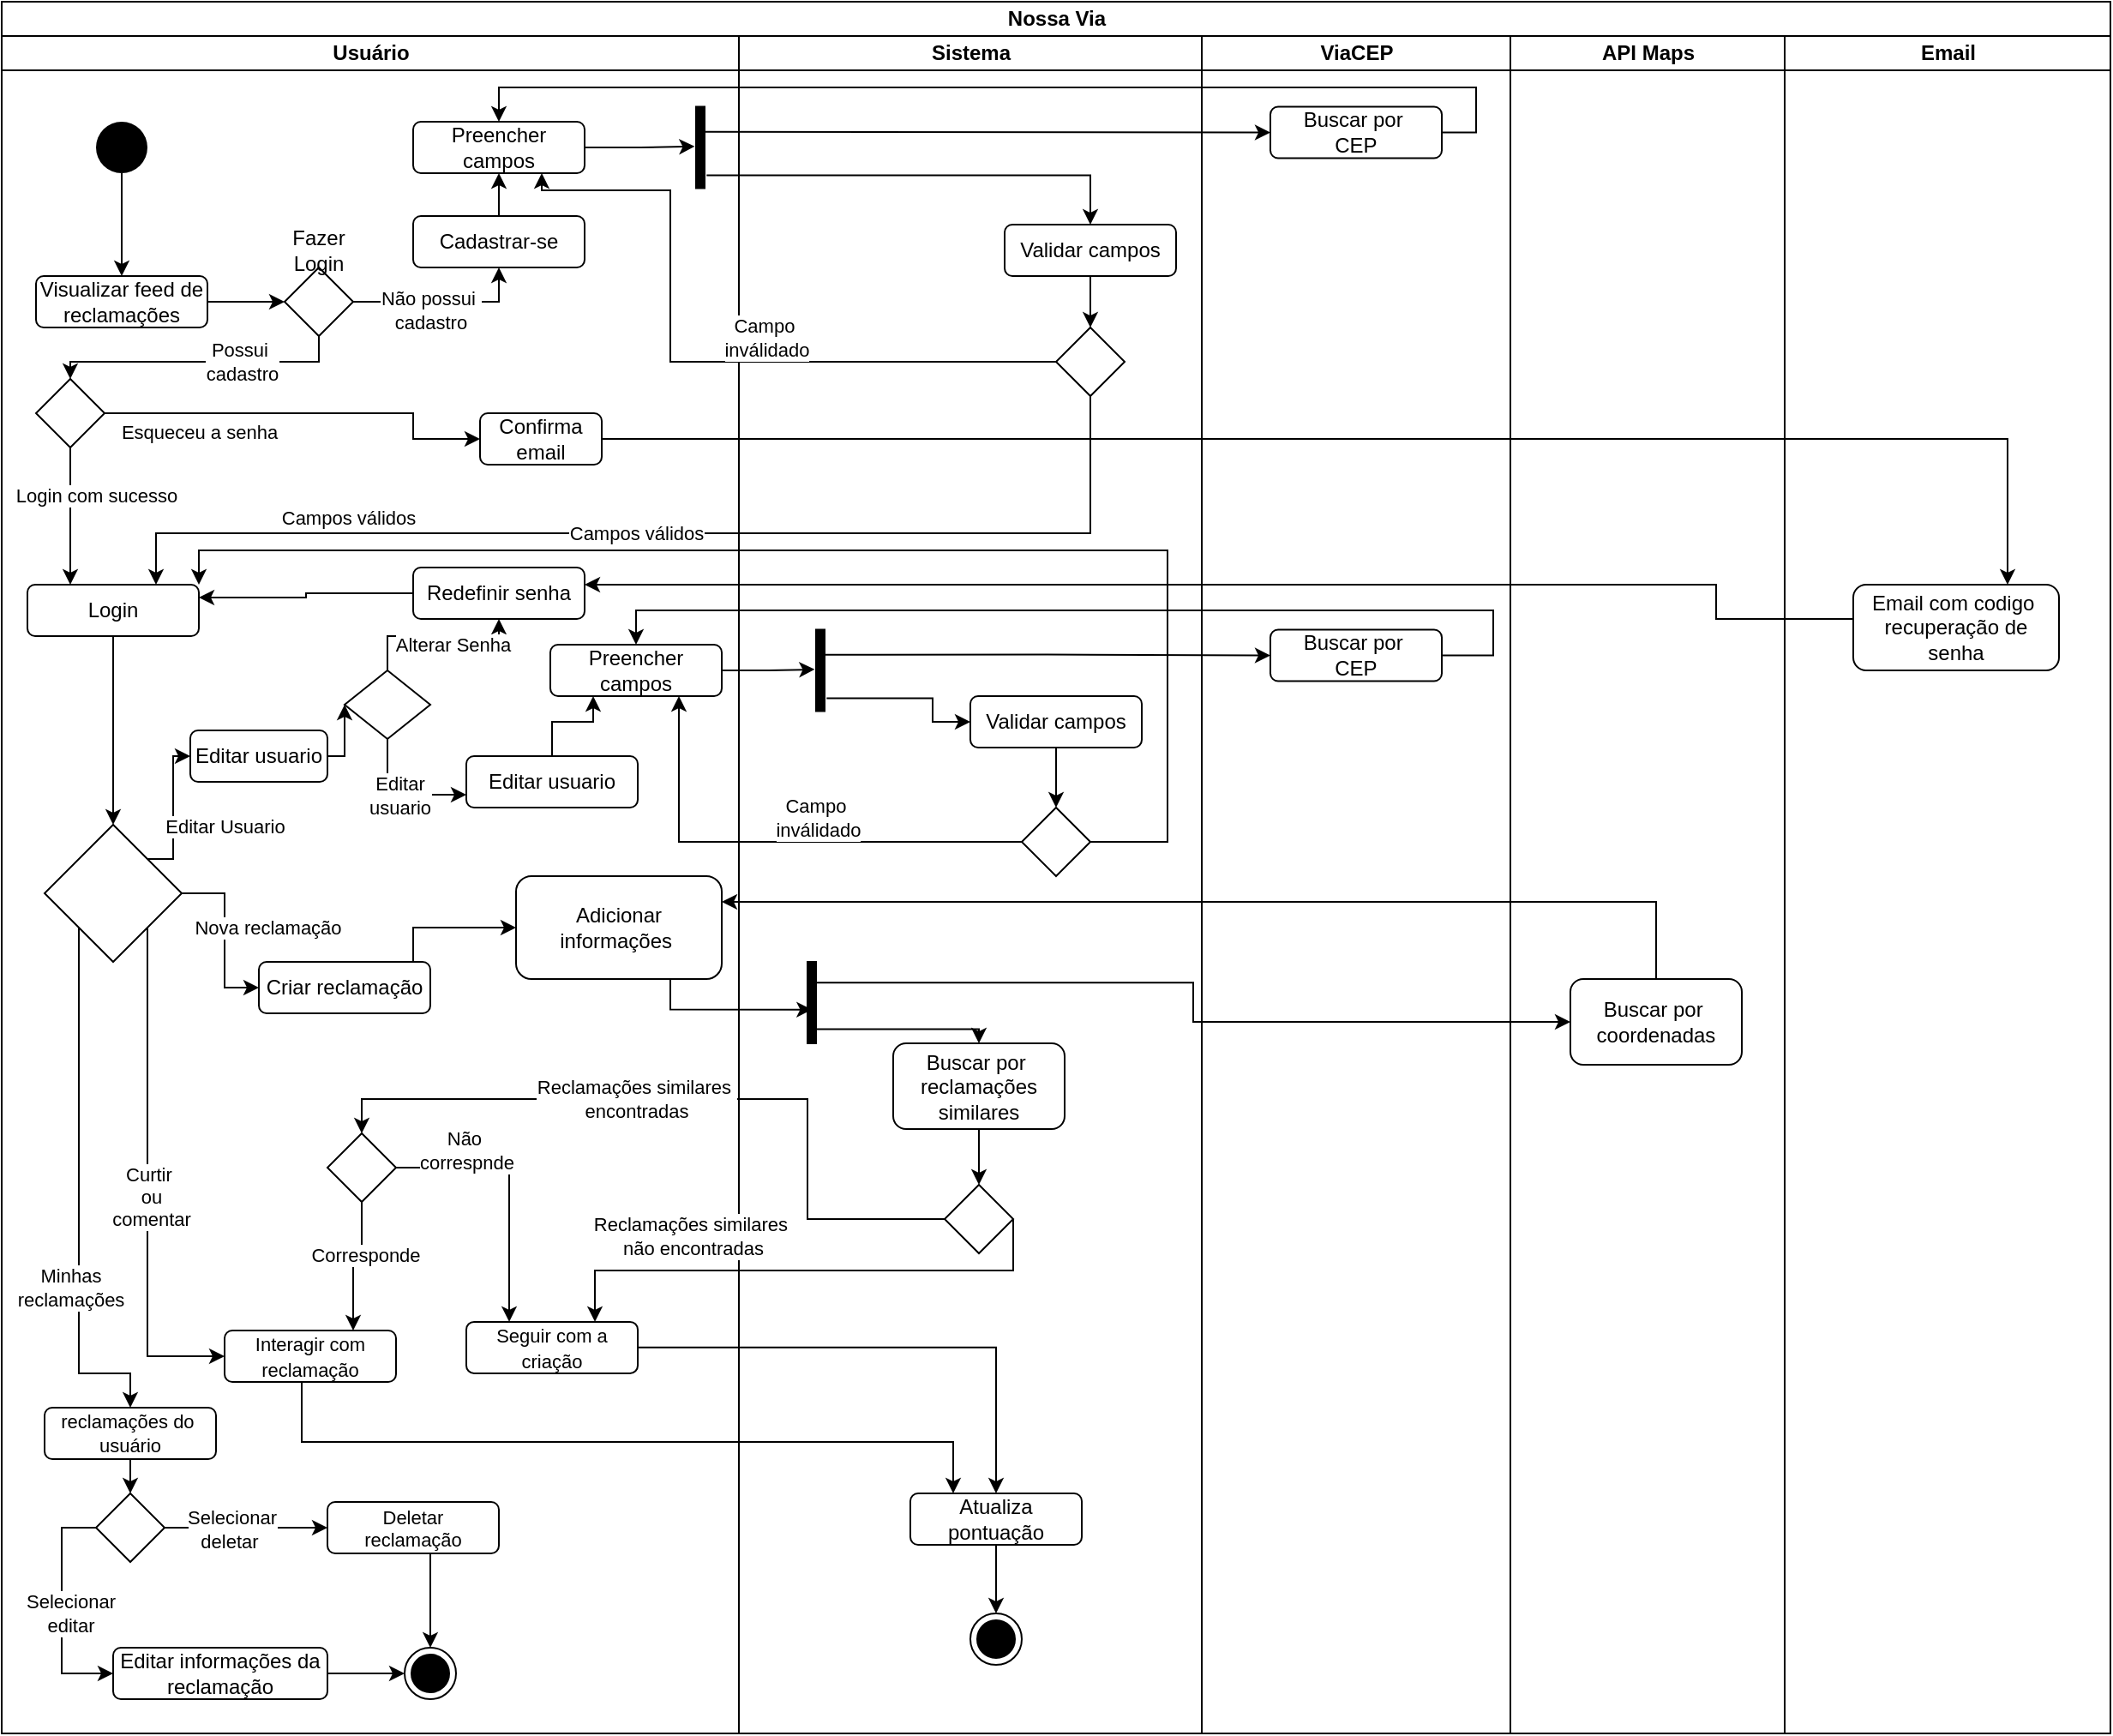<mxfile version="24.8.6">
  <diagram name="Página-1" id="CHLdNeRNkdQImlqFNEV8">
    <mxGraphModel dx="1506" dy="1044" grid="1" gridSize="10" guides="1" tooltips="1" connect="1" arrows="1" fold="1" page="1" pageScale="1" pageWidth="827" pageHeight="1169" math="0" shadow="0">
      <root>
        <mxCell id="0" />
        <mxCell id="1" parent="0" />
        <mxCell id="VHdL4cxSg4-iYZfVPIcB-1" value="Nossa Via" style="swimlane;childLayout=stackLayout;resizeParent=1;resizeParentMax=0;startSize=20;html=1;" parent="1" vertex="1">
          <mxGeometry x="910" y="150" width="1230" height="1010" as="geometry" />
        </mxCell>
        <mxCell id="VHdL4cxSg4-iYZfVPIcB-2" value="Usuário" style="swimlane;startSize=20;html=1;" parent="VHdL4cxSg4-iYZfVPIcB-1" vertex="1">
          <mxGeometry y="20" width="430" height="990" as="geometry" />
        </mxCell>
        <mxCell id="VHdL4cxSg4-iYZfVPIcB-124" style="edgeStyle=orthogonalEdgeStyle;rounded=0;orthogonalLoop=1;jettySize=auto;html=1;entryX=0.5;entryY=0;entryDx=0;entryDy=0;" parent="VHdL4cxSg4-iYZfVPIcB-2" source="VHdL4cxSg4-iYZfVPIcB-3" target="VHdL4cxSg4-iYZfVPIcB-7" edge="1">
          <mxGeometry relative="1" as="geometry" />
        </mxCell>
        <mxCell id="VHdL4cxSg4-iYZfVPIcB-3" value="" style="strokeWidth=2;html=1;shape=mxgraph.flowchart.start_2;whiteSpace=wrap;fillColor=#000000;strokeColor=none;" parent="VHdL4cxSg4-iYZfVPIcB-2" vertex="1">
          <mxGeometry x="55" y="50" width="30" height="30" as="geometry" />
        </mxCell>
        <mxCell id="VHdL4cxSg4-iYZfVPIcB-125" style="edgeStyle=orthogonalEdgeStyle;rounded=0;orthogonalLoop=1;jettySize=auto;html=1;entryX=0.5;entryY=1;entryDx=0;entryDy=0;" parent="VHdL4cxSg4-iYZfVPIcB-2" source="VHdL4cxSg4-iYZfVPIcB-4" target="VHdL4cxSg4-iYZfVPIcB-5" edge="1">
          <mxGeometry relative="1" as="geometry" />
        </mxCell>
        <mxCell id="VHdL4cxSg4-iYZfVPIcB-4" value="Cadastrar-se" style="rounded=1;whiteSpace=wrap;html=1;" parent="VHdL4cxSg4-iYZfVPIcB-2" vertex="1">
          <mxGeometry x="240" y="105" width="100" height="30" as="geometry" />
        </mxCell>
        <mxCell id="VHdL4cxSg4-iYZfVPIcB-5" value="Preencher campos" style="rounded=1;whiteSpace=wrap;html=1;" parent="VHdL4cxSg4-iYZfVPIcB-2" vertex="1">
          <mxGeometry x="240" y="50" width="100" height="30" as="geometry" />
        </mxCell>
        <mxCell id="VHdL4cxSg4-iYZfVPIcB-7" value="Visualizar feed de reclamações" style="rounded=1;whiteSpace=wrap;html=1;" parent="VHdL4cxSg4-iYZfVPIcB-2" vertex="1">
          <mxGeometry x="20" y="140" width="100" height="30" as="geometry" />
        </mxCell>
        <mxCell id="VHdL4cxSg4-iYZfVPIcB-8" style="edgeStyle=orthogonalEdgeStyle;rounded=0;orthogonalLoop=1;jettySize=auto;html=1;exitX=0.5;exitY=1;exitDx=0;exitDy=0;entryX=0.5;entryY=0;entryDx=0;entryDy=0;" parent="VHdL4cxSg4-iYZfVPIcB-2" source="VHdL4cxSg4-iYZfVPIcB-9" target="VHdL4cxSg4-iYZfVPIcB-25" edge="1">
          <mxGeometry relative="1" as="geometry">
            <mxPoint x="100" y="380" as="targetPoint" />
          </mxGeometry>
        </mxCell>
        <mxCell id="VHdL4cxSg4-iYZfVPIcB-9" value="Login" style="rounded=1;whiteSpace=wrap;html=1;" parent="VHdL4cxSg4-iYZfVPIcB-2" vertex="1">
          <mxGeometry x="15" y="320" width="100" height="30" as="geometry" />
        </mxCell>
        <mxCell id="VHdL4cxSg4-iYZfVPIcB-126" style="edgeStyle=orthogonalEdgeStyle;rounded=0;orthogonalLoop=1;jettySize=auto;html=1;entryX=0.5;entryY=1;entryDx=0;entryDy=0;exitX=1;exitY=0.5;exitDx=0;exitDy=0;" parent="VHdL4cxSg4-iYZfVPIcB-2" source="VHdL4cxSg4-iYZfVPIcB-13" target="VHdL4cxSg4-iYZfVPIcB-4" edge="1">
          <mxGeometry relative="1" as="geometry" />
        </mxCell>
        <mxCell id="VHdL4cxSg4-iYZfVPIcB-127" value="Não possui&amp;nbsp;&lt;div&gt;cadastro&lt;/div&gt;" style="edgeLabel;html=1;align=center;verticalAlign=middle;resizable=0;points=[];" parent="VHdL4cxSg4-iYZfVPIcB-126" vertex="1" connectable="0">
          <mxGeometry x="0.306" y="-2" relative="1" as="geometry">
            <mxPoint x="-24" y="3" as="offset" />
          </mxGeometry>
        </mxCell>
        <mxCell id="9SayPDkTYnlZXLVIf-VF-3" value="&lt;span style=&quot;color: rgb(0, 0, 0); font-family: Helvetica; font-size: 11px; font-style: normal; font-variant-ligatures: normal; font-variant-caps: normal; font-weight: 400; letter-spacing: normal; orphans: 2; text-align: center; text-indent: 0px; text-transform: none; widows: 2; word-spacing: 0px; -webkit-text-stroke-width: 0px; white-space: nowrap; background-color: rgb(255, 255, 255); text-decoration-thickness: initial; text-decoration-style: initial; text-decoration-color: initial; display: inline !important; float: none;&quot;&gt;Possui&amp;nbsp;&lt;/span&gt;&lt;div style=&quot;forced-color-adjust: none; color: rgb(0, 0, 0); font-family: Helvetica; font-size: 11px; font-style: normal; font-variant-ligatures: normal; font-variant-caps: normal; font-weight: 400; letter-spacing: normal; orphans: 2; text-align: center; text-indent: 0px; text-transform: none; widows: 2; word-spacing: 0px; -webkit-text-stroke-width: 0px; white-space: nowrap; text-decoration-thickness: initial; text-decoration-style: initial; text-decoration-color: initial;&quot;&gt;cadastro&lt;/div&gt;" style="edgeStyle=orthogonalEdgeStyle;rounded=0;orthogonalLoop=1;jettySize=auto;html=1;entryX=0.5;entryY=0;entryDx=0;entryDy=0;exitX=0.5;exitY=1;exitDx=0;exitDy=0;" parent="VHdL4cxSg4-iYZfVPIcB-2" source="VHdL4cxSg4-iYZfVPIcB-13" target="9SayPDkTYnlZXLVIf-VF-2" edge="1">
          <mxGeometry x="-0.294" relative="1" as="geometry">
            <Array as="points">
              <mxPoint x="185" y="190" />
              <mxPoint x="40" y="190" />
            </Array>
            <mxPoint as="offset" />
          </mxGeometry>
        </mxCell>
        <mxCell id="VHdL4cxSg4-iYZfVPIcB-13" value="" style="rhombus;whiteSpace=wrap;html=1;" parent="VHdL4cxSg4-iYZfVPIcB-2" vertex="1">
          <mxGeometry x="165" y="135" width="40" height="40" as="geometry" />
        </mxCell>
        <mxCell id="VHdL4cxSg4-iYZfVPIcB-21" style="edgeStyle=orthogonalEdgeStyle;rounded=0;orthogonalLoop=1;jettySize=auto;html=1;exitX=1;exitY=0.5;exitDx=0;exitDy=0;entryX=0;entryY=0.5;entryDx=0;entryDy=0;" parent="VHdL4cxSg4-iYZfVPIcB-2" source="VHdL4cxSg4-iYZfVPIcB-25" target="VHdL4cxSg4-iYZfVPIcB-27" edge="1">
          <mxGeometry relative="1" as="geometry">
            <mxPoint x="110" y="450" as="targetPoint" />
            <Array as="points">
              <mxPoint x="130" y="500" />
              <mxPoint x="130" y="555" />
            </Array>
          </mxGeometry>
        </mxCell>
        <mxCell id="HdARd14I_xJmjYfbvj0m-23" value="Nova reclamação" style="edgeLabel;html=1;align=center;verticalAlign=middle;resizable=0;points=[];" vertex="1" connectable="0" parent="VHdL4cxSg4-iYZfVPIcB-21">
          <mxGeometry x="-0.018" y="-2" relative="1" as="geometry">
            <mxPoint x="27" y="-4" as="offset" />
          </mxGeometry>
        </mxCell>
        <mxCell id="VHdL4cxSg4-iYZfVPIcB-24" style="edgeStyle=orthogonalEdgeStyle;rounded=0;orthogonalLoop=1;jettySize=auto;html=1;exitX=0;exitY=1;exitDx=0;exitDy=0;entryX=0.5;entryY=0;entryDx=0;entryDy=0;" parent="VHdL4cxSg4-iYZfVPIcB-2" source="VHdL4cxSg4-iYZfVPIcB-25" target="VHdL4cxSg4-iYZfVPIcB-40" edge="1">
          <mxGeometry relative="1" as="geometry">
            <mxPoint x="75" y="640" as="sourcePoint" />
            <Array as="points">
              <mxPoint x="45" y="780" />
              <mxPoint x="75" y="780" />
            </Array>
          </mxGeometry>
        </mxCell>
        <mxCell id="HdARd14I_xJmjYfbvj0m-26" value="Minhas&lt;div&gt;reclamações&lt;/div&gt;" style="edgeLabel;html=1;align=center;verticalAlign=middle;resizable=0;points=[];" vertex="1" connectable="0" parent="VHdL4cxSg4-iYZfVPIcB-24">
          <mxGeometry x="-0.139" y="-1" relative="1" as="geometry">
            <mxPoint x="-4" y="76" as="offset" />
          </mxGeometry>
        </mxCell>
        <mxCell id="VHdL4cxSg4-iYZfVPIcB-104" style="edgeStyle=orthogonalEdgeStyle;rounded=0;orthogonalLoop=1;jettySize=auto;html=1;exitX=1;exitY=1;exitDx=0;exitDy=0;entryX=0;entryY=0.5;entryDx=0;entryDy=0;" parent="VHdL4cxSg4-iYZfVPIcB-2" source="VHdL4cxSg4-iYZfVPIcB-25" target="VHdL4cxSg4-iYZfVPIcB-30" edge="1">
          <mxGeometry relative="1" as="geometry">
            <Array as="points">
              <mxPoint x="85" y="770" />
            </Array>
            <mxPoint x="95" y="520" as="sourcePoint" />
            <mxPoint x="145" y="755" as="targetPoint" />
          </mxGeometry>
        </mxCell>
        <mxCell id="HdARd14I_xJmjYfbvj0m-25" value="Curtir&amp;nbsp;&lt;div&gt;ou&lt;/div&gt;&lt;div&gt;comentar&lt;/div&gt;" style="edgeLabel;html=1;align=center;verticalAlign=middle;resizable=0;points=[];" vertex="1" connectable="0" parent="VHdL4cxSg4-iYZfVPIcB-104">
          <mxGeometry x="0.063" y="2" relative="1" as="geometry">
            <mxPoint as="offset" />
          </mxGeometry>
        </mxCell>
        <mxCell id="HdARd14I_xJmjYfbvj0m-66" style="edgeStyle=orthogonalEdgeStyle;rounded=0;orthogonalLoop=1;jettySize=auto;html=1;exitX=1;exitY=0;exitDx=0;exitDy=0;entryX=0;entryY=0.5;entryDx=0;entryDy=0;" edge="1" parent="VHdL4cxSg4-iYZfVPIcB-2" source="VHdL4cxSg4-iYZfVPIcB-25" target="HdARd14I_xJmjYfbvj0m-69">
          <mxGeometry relative="1" as="geometry">
            <mxPoint x="290" y="360" as="targetPoint" />
            <Array as="points">
              <mxPoint x="100" y="480" />
              <mxPoint x="100" y="420" />
            </Array>
          </mxGeometry>
        </mxCell>
        <mxCell id="HdARd14I_xJmjYfbvj0m-67" value="Editar Usuario" style="edgeLabel;html=1;align=center;verticalAlign=middle;resizable=0;points=[];" vertex="1" connectable="0" parent="HdARd14I_xJmjYfbvj0m-66">
          <mxGeometry x="-0.163" relative="1" as="geometry">
            <mxPoint x="30" y="1" as="offset" />
          </mxGeometry>
        </mxCell>
        <mxCell id="VHdL4cxSg4-iYZfVPIcB-25" value="" style="rhombus;whiteSpace=wrap;html=1;" parent="VHdL4cxSg4-iYZfVPIcB-2" vertex="1">
          <mxGeometry x="25" y="460" width="80" height="80" as="geometry" />
        </mxCell>
        <mxCell id="VHdL4cxSg4-iYZfVPIcB-26" style="edgeStyle=orthogonalEdgeStyle;rounded=0;orthogonalLoop=1;jettySize=auto;html=1;exitX=0.5;exitY=0;exitDx=0;exitDy=0;entryX=0;entryY=0.5;entryDx=0;entryDy=0;" parent="VHdL4cxSg4-iYZfVPIcB-2" source="VHdL4cxSg4-iYZfVPIcB-27" target="VHdL4cxSg4-iYZfVPIcB-28" edge="1">
          <mxGeometry relative="1" as="geometry">
            <Array as="points">
              <mxPoint x="240" y="520" />
            </Array>
          </mxGeometry>
        </mxCell>
        <mxCell id="VHdL4cxSg4-iYZfVPIcB-27" value="&lt;font style=&quot;font-size: 12px;&quot;&gt;Criar&amp;nbsp;&lt;span style=&quot;text-wrap: nowrap;&quot;&gt;reclamação&lt;/span&gt;&lt;/font&gt;" style="rounded=1;whiteSpace=wrap;html=1;" parent="VHdL4cxSg4-iYZfVPIcB-2" vertex="1">
          <mxGeometry x="150" y="540" width="100" height="30" as="geometry" />
        </mxCell>
        <mxCell id="VHdL4cxSg4-iYZfVPIcB-28" value="Adicionar informações&amp;nbsp;" style="rounded=1;whiteSpace=wrap;html=1;" parent="VHdL4cxSg4-iYZfVPIcB-2" vertex="1">
          <mxGeometry x="300" y="490" width="120" height="60" as="geometry" />
        </mxCell>
        <mxCell id="VHdL4cxSg4-iYZfVPIcB-30" value="&lt;span style=&quot;font-size: 11px;&quot;&gt;Interagir com reclamação&lt;/span&gt;" style="rounded=1;whiteSpace=wrap;html=1;" parent="VHdL4cxSg4-iYZfVPIcB-2" vertex="1">
          <mxGeometry x="130" y="755" width="100" height="30" as="geometry" />
        </mxCell>
        <mxCell id="VHdL4cxSg4-iYZfVPIcB-101" style="edgeStyle=orthogonalEdgeStyle;rounded=0;orthogonalLoop=1;jettySize=auto;html=1;entryX=0.5;entryY=0;entryDx=0;entryDy=0;" parent="VHdL4cxSg4-iYZfVPIcB-2" source="VHdL4cxSg4-iYZfVPIcB-32" target="VHdL4cxSg4-iYZfVPIcB-35" edge="1">
          <mxGeometry relative="1" as="geometry">
            <Array as="points">
              <mxPoint x="200" y="880" />
              <mxPoint x="250" y="880" />
            </Array>
          </mxGeometry>
        </mxCell>
        <mxCell id="VHdL4cxSg4-iYZfVPIcB-32" value="&lt;font style=&quot;font-size: 11px;&quot;&gt;Deletar&lt;/font&gt;&lt;div style=&quot;font-size: 11px;&quot;&gt;&lt;span style=&quot;text-wrap: nowrap;&quot;&gt;&lt;font style=&quot;font-size: 11px;&quot;&gt;reclamação&lt;/font&gt;&lt;/span&gt;&lt;br&gt;&lt;/div&gt;" style="rounded=1;whiteSpace=wrap;html=1;" parent="VHdL4cxSg4-iYZfVPIcB-2" vertex="1">
          <mxGeometry x="190" y="855" width="100" height="30" as="geometry" />
        </mxCell>
        <mxCell id="VHdL4cxSg4-iYZfVPIcB-33" style="edgeStyle=orthogonalEdgeStyle;rounded=0;orthogonalLoop=1;jettySize=auto;html=1;exitX=1;exitY=0.5;exitDx=0;exitDy=0;entryX=0;entryY=0.5;entryDx=0;entryDy=0;" parent="VHdL4cxSg4-iYZfVPIcB-2" source="VHdL4cxSg4-iYZfVPIcB-34" target="VHdL4cxSg4-iYZfVPIcB-35" edge="1">
          <mxGeometry relative="1" as="geometry" />
        </mxCell>
        <mxCell id="VHdL4cxSg4-iYZfVPIcB-34" value="Editar informações da&lt;div&gt;&lt;span style=&quot;text-wrap: nowrap;&quot;&gt;reclamação&lt;/span&gt;&lt;br&gt;&lt;/div&gt;" style="rounded=1;whiteSpace=wrap;html=1;" parent="VHdL4cxSg4-iYZfVPIcB-2" vertex="1">
          <mxGeometry x="65" y="940" width="125" height="30" as="geometry" />
        </mxCell>
        <mxCell id="VHdL4cxSg4-iYZfVPIcB-35" value="" style="ellipse;html=1;shape=endState;fillColor=#000000;strokeColor=#000000;" parent="VHdL4cxSg4-iYZfVPIcB-2" vertex="1">
          <mxGeometry x="235" y="940" width="30" height="30" as="geometry" />
        </mxCell>
        <mxCell id="VHdL4cxSg4-iYZfVPIcB-37" style="edgeStyle=orthogonalEdgeStyle;rounded=0;orthogonalLoop=1;jettySize=auto;html=1;exitX=0;exitY=0.5;exitDx=0;exitDy=0;entryX=0;entryY=0.5;entryDx=0;entryDy=0;" parent="VHdL4cxSg4-iYZfVPIcB-2" source="VHdL4cxSg4-iYZfVPIcB-50" target="VHdL4cxSg4-iYZfVPIcB-34" edge="1">
          <mxGeometry relative="1" as="geometry" />
        </mxCell>
        <mxCell id="HdARd14I_xJmjYfbvj0m-28" value="Selecionar&lt;div&gt;editar&lt;/div&gt;" style="edgeLabel;html=1;align=center;verticalAlign=middle;resizable=0;points=[];" vertex="1" connectable="0" parent="VHdL4cxSg4-iYZfVPIcB-37">
          <mxGeometry x="0.107" y="-1" relative="1" as="geometry">
            <mxPoint x="6" y="-5" as="offset" />
          </mxGeometry>
        </mxCell>
        <mxCell id="VHdL4cxSg4-iYZfVPIcB-39" style="edgeStyle=orthogonalEdgeStyle;rounded=0;orthogonalLoop=1;jettySize=auto;html=1;exitX=0.5;exitY=1;exitDx=0;exitDy=0;entryX=0.5;entryY=0;entryDx=0;entryDy=0;" parent="VHdL4cxSg4-iYZfVPIcB-2" source="VHdL4cxSg4-iYZfVPIcB-40" target="VHdL4cxSg4-iYZfVPIcB-50" edge="1">
          <mxGeometry relative="1" as="geometry" />
        </mxCell>
        <mxCell id="VHdL4cxSg4-iYZfVPIcB-40" value="&lt;div style=&quot;text-wrap: nowrap; font-size: 11px;&quot;&gt;&lt;font style=&quot;font-size: 11px;&quot;&gt;&lt;span style=&quot;text-wrap: wrap;&quot;&gt;reclamações&amp;nbsp;&lt;/span&gt;&lt;span style=&quot;background-color: initial; text-wrap: wrap;&quot;&gt;do&amp;nbsp;&lt;/span&gt;&lt;/font&gt;&lt;/div&gt;&lt;div style=&quot;font-size: 11px;&quot;&gt;&lt;font style=&quot;font-size: 11px;&quot;&gt;usuário&lt;/font&gt;&lt;/div&gt;" style="rounded=1;whiteSpace=wrap;html=1;" parent="VHdL4cxSg4-iYZfVPIcB-2" vertex="1">
          <mxGeometry x="25" y="800" width="100" height="30" as="geometry" />
        </mxCell>
        <mxCell id="VHdL4cxSg4-iYZfVPIcB-95" style="edgeStyle=orthogonalEdgeStyle;rounded=0;orthogonalLoop=1;jettySize=auto;html=1;entryX=0;entryY=0.5;entryDx=0;entryDy=0;" parent="VHdL4cxSg4-iYZfVPIcB-2" source="VHdL4cxSg4-iYZfVPIcB-50" target="VHdL4cxSg4-iYZfVPIcB-32" edge="1">
          <mxGeometry relative="1" as="geometry" />
        </mxCell>
        <mxCell id="HdARd14I_xJmjYfbvj0m-27" value="Selecionar&lt;div&gt;deletar&amp;nbsp;&lt;/div&gt;" style="edgeLabel;html=1;align=center;verticalAlign=middle;resizable=0;points=[];" vertex="1" connectable="0" parent="VHdL4cxSg4-iYZfVPIcB-95">
          <mxGeometry x="-0.194" y="-1" relative="1" as="geometry">
            <mxPoint as="offset" />
          </mxGeometry>
        </mxCell>
        <mxCell id="VHdL4cxSg4-iYZfVPIcB-50" value="" style="rhombus;whiteSpace=wrap;html=1;" parent="VHdL4cxSg4-iYZfVPIcB-2" vertex="1">
          <mxGeometry x="55" y="850" width="40" height="40" as="geometry" />
        </mxCell>
        <mxCell id="VHdL4cxSg4-iYZfVPIcB-107" style="edgeStyle=orthogonalEdgeStyle;rounded=0;orthogonalLoop=1;jettySize=auto;html=1;entryX=0.75;entryY=0;entryDx=0;entryDy=0;" parent="VHdL4cxSg4-iYZfVPIcB-2" source="VHdL4cxSg4-iYZfVPIcB-105" target="VHdL4cxSg4-iYZfVPIcB-30" edge="1">
          <mxGeometry relative="1" as="geometry" />
        </mxCell>
        <mxCell id="HdARd14I_xJmjYfbvj0m-30" value="Corresponde" style="edgeLabel;html=1;align=center;verticalAlign=middle;resizable=0;points=[];" vertex="1" connectable="0" parent="VHdL4cxSg4-iYZfVPIcB-107">
          <mxGeometry x="-0.233" y="2" relative="1" as="geometry">
            <mxPoint as="offset" />
          </mxGeometry>
        </mxCell>
        <mxCell id="VHdL4cxSg4-iYZfVPIcB-109" style="edgeStyle=orthogonalEdgeStyle;rounded=0;orthogonalLoop=1;jettySize=auto;html=1;entryX=0.25;entryY=0;entryDx=0;entryDy=0;" parent="VHdL4cxSg4-iYZfVPIcB-2" source="VHdL4cxSg4-iYZfVPIcB-105" target="VHdL4cxSg4-iYZfVPIcB-108" edge="1">
          <mxGeometry relative="1" as="geometry" />
        </mxCell>
        <mxCell id="HdARd14I_xJmjYfbvj0m-29" value="Não&amp;nbsp;&lt;div&gt;correspnde&lt;/div&gt;" style="edgeLabel;html=1;align=center;verticalAlign=middle;resizable=0;points=[];" vertex="1" connectable="0" parent="VHdL4cxSg4-iYZfVPIcB-109">
          <mxGeometry x="-0.423" y="-1" relative="1" as="geometry">
            <mxPoint x="-4" y="-11" as="offset" />
          </mxGeometry>
        </mxCell>
        <mxCell id="VHdL4cxSg4-iYZfVPIcB-105" value="" style="rhombus;whiteSpace=wrap;html=1;" parent="VHdL4cxSg4-iYZfVPIcB-2" vertex="1">
          <mxGeometry x="190" y="640" width="40" height="40" as="geometry" />
        </mxCell>
        <mxCell id="VHdL4cxSg4-iYZfVPIcB-108" value="&lt;span style=&quot;font-size: 11px;&quot;&gt;Seguir com a criação&lt;/span&gt;" style="rounded=1;whiteSpace=wrap;html=1;" parent="VHdL4cxSg4-iYZfVPIcB-2" vertex="1">
          <mxGeometry x="271" y="749.94" width="100" height="30" as="geometry" />
        </mxCell>
        <mxCell id="9SayPDkTYnlZXLVIf-VF-1" style="edgeStyle=orthogonalEdgeStyle;rounded=0;orthogonalLoop=1;jettySize=auto;html=1;entryX=0;entryY=0.5;entryDx=0;entryDy=0;" parent="VHdL4cxSg4-iYZfVPIcB-2" source="VHdL4cxSg4-iYZfVPIcB-7" target="VHdL4cxSg4-iYZfVPIcB-13" edge="1">
          <mxGeometry relative="1" as="geometry" />
        </mxCell>
        <mxCell id="9SayPDkTYnlZXLVIf-VF-2" value="" style="rhombus;whiteSpace=wrap;html=1;" parent="VHdL4cxSg4-iYZfVPIcB-2" vertex="1">
          <mxGeometry x="20" y="200" width="40" height="40" as="geometry" />
        </mxCell>
        <mxCell id="9SayPDkTYnlZXLVIf-VF-6" style="edgeStyle=orthogonalEdgeStyle;rounded=0;orthogonalLoop=1;jettySize=auto;html=1;entryX=1;entryY=0.25;entryDx=0;entryDy=0;" parent="VHdL4cxSg4-iYZfVPIcB-2" source="9SayPDkTYnlZXLVIf-VF-5" target="VHdL4cxSg4-iYZfVPIcB-9" edge="1">
          <mxGeometry relative="1" as="geometry" />
        </mxCell>
        <mxCell id="9SayPDkTYnlZXLVIf-VF-5" value="Redefinir senha" style="rounded=1;whiteSpace=wrap;html=1;" parent="VHdL4cxSg4-iYZfVPIcB-2" vertex="1">
          <mxGeometry x="240" y="310" width="100" height="30" as="geometry" />
        </mxCell>
        <mxCell id="9SayPDkTYnlZXLVIf-VF-8" value="Esqueceu a senha" style="edgeLabel;html=1;align=center;verticalAlign=middle;resizable=0;points=[];" parent="VHdL4cxSg4-iYZfVPIcB-2" vertex="1" connectable="0">
          <mxGeometry x="261" y="240" as="geometry">
            <mxPoint x="-146" y="-9" as="offset" />
          </mxGeometry>
        </mxCell>
        <mxCell id="HdARd14I_xJmjYfbvj0m-15" value="Fazer Login" style="text;html=1;align=center;verticalAlign=middle;whiteSpace=wrap;rounded=0;" vertex="1" parent="VHdL4cxSg4-iYZfVPIcB-2">
          <mxGeometry x="155" y="110" width="60" height="30" as="geometry" />
        </mxCell>
        <mxCell id="HdARd14I_xJmjYfbvj0m-17" value="" style="edgeStyle=orthogonalEdgeStyle;rounded=0;orthogonalLoop=1;jettySize=auto;html=1;entryX=0.25;entryY=0;entryDx=0;entryDy=0;" edge="1" parent="VHdL4cxSg4-iYZfVPIcB-2" source="9SayPDkTYnlZXLVIf-VF-2" target="VHdL4cxSg4-iYZfVPIcB-9">
          <mxGeometry relative="1" as="geometry">
            <mxPoint x="950" y="390" as="sourcePoint" />
            <mxPoint x="950" y="450" as="targetPoint" />
          </mxGeometry>
        </mxCell>
        <mxCell id="HdARd14I_xJmjYfbvj0m-19" value="Login com sucesso" style="edgeLabel;html=1;align=center;verticalAlign=middle;resizable=0;points=[];" vertex="1" connectable="0" parent="HdARd14I_xJmjYfbvj0m-17">
          <mxGeometry x="-0.171" y="-1" relative="1" as="geometry">
            <mxPoint x="16" y="-5" as="offset" />
          </mxGeometry>
        </mxCell>
        <mxCell id="HdARd14I_xJmjYfbvj0m-20" style="edgeStyle=orthogonalEdgeStyle;rounded=0;orthogonalLoop=1;jettySize=auto;html=1;exitX=0.5;exitY=1;exitDx=0;exitDy=0;" edge="1" parent="VHdL4cxSg4-iYZfVPIcB-2" source="VHdL4cxSg4-iYZfVPIcB-7" target="VHdL4cxSg4-iYZfVPIcB-7">
          <mxGeometry relative="1" as="geometry" />
        </mxCell>
        <mxCell id="HdARd14I_xJmjYfbvj0m-83" style="edgeStyle=orthogonalEdgeStyle;rounded=0;orthogonalLoop=1;jettySize=auto;html=1;exitX=1;exitY=0.5;exitDx=0;exitDy=0;entryX=0;entryY=0.5;entryDx=0;entryDy=0;" edge="1" parent="VHdL4cxSg4-iYZfVPIcB-2" source="HdARd14I_xJmjYfbvj0m-69" target="HdARd14I_xJmjYfbvj0m-85">
          <mxGeometry relative="1" as="geometry">
            <mxPoint x="280" y="384.857" as="targetPoint" />
          </mxGeometry>
        </mxCell>
        <mxCell id="HdARd14I_xJmjYfbvj0m-69" value="Editar usuario" style="rounded=1;whiteSpace=wrap;html=1;" vertex="1" parent="VHdL4cxSg4-iYZfVPIcB-2">
          <mxGeometry x="110" y="405" width="80" height="30" as="geometry" />
        </mxCell>
        <mxCell id="HdARd14I_xJmjYfbvj0m-71" value="Confirma email" style="rounded=1;whiteSpace=wrap;html=1;" vertex="1" parent="VHdL4cxSg4-iYZfVPIcB-2">
          <mxGeometry x="279" y="220" width="71" height="30" as="geometry" />
        </mxCell>
        <mxCell id="9SayPDkTYnlZXLVIf-VF-7" style="edgeStyle=orthogonalEdgeStyle;rounded=0;orthogonalLoop=1;jettySize=auto;html=1;entryX=0;entryY=0.5;entryDx=0;entryDy=0;" parent="VHdL4cxSg4-iYZfVPIcB-2" source="9SayPDkTYnlZXLVIf-VF-2" target="HdARd14I_xJmjYfbvj0m-71" edge="1">
          <mxGeometry relative="1" as="geometry">
            <mxPoint x="314.8" y="250" as="targetPoint" />
            <Array as="points">
              <mxPoint x="240" y="220" />
              <mxPoint x="240" y="235" />
            </Array>
          </mxGeometry>
        </mxCell>
        <mxCell id="HdARd14I_xJmjYfbvj0m-73" value="" style="html=1;points=[];perimeter=orthogonalPerimeter;fillColor=strokeColor;direction=east;" vertex="1" parent="VHdL4cxSg4-iYZfVPIcB-2">
          <mxGeometry x="405" y="41.25" width="5" height="47.5" as="geometry" />
        </mxCell>
        <mxCell id="HdARd14I_xJmjYfbvj0m-79" style="edgeStyle=orthogonalEdgeStyle;rounded=0;orthogonalLoop=1;jettySize=auto;html=1;exitX=1;exitY=0.5;exitDx=0;exitDy=0;entryX=-0.16;entryY=0.488;entryDx=0;entryDy=0;entryPerimeter=0;" edge="1" parent="VHdL4cxSg4-iYZfVPIcB-2" source="VHdL4cxSg4-iYZfVPIcB-5" target="HdARd14I_xJmjYfbvj0m-73">
          <mxGeometry relative="1" as="geometry" />
        </mxCell>
        <mxCell id="HdARd14I_xJmjYfbvj0m-86" style="edgeStyle=orthogonalEdgeStyle;rounded=0;orthogonalLoop=1;jettySize=auto;html=1;exitX=0.5;exitY=0;exitDx=0;exitDy=0;entryX=0.5;entryY=1;entryDx=0;entryDy=0;" edge="1" parent="VHdL4cxSg4-iYZfVPIcB-2" source="HdARd14I_xJmjYfbvj0m-85" target="9SayPDkTYnlZXLVIf-VF-5">
          <mxGeometry relative="1" as="geometry" />
        </mxCell>
        <mxCell id="HdARd14I_xJmjYfbvj0m-87" value="Alterar Senha" style="edgeLabel;html=1;align=center;verticalAlign=middle;resizable=0;points=[];" vertex="1" connectable="0" parent="HdARd14I_xJmjYfbvj0m-86">
          <mxGeometry x="0.211" y="-3" relative="1" as="geometry">
            <mxPoint x="-4" as="offset" />
          </mxGeometry>
        </mxCell>
        <mxCell id="HdARd14I_xJmjYfbvj0m-85" value="" style="rhombus;whiteSpace=wrap;html=1;" vertex="1" parent="VHdL4cxSg4-iYZfVPIcB-2">
          <mxGeometry x="200" y="370" width="50" height="40" as="geometry" />
        </mxCell>
        <mxCell id="HdARd14I_xJmjYfbvj0m-90" value="Preencher campos" style="rounded=1;whiteSpace=wrap;html=1;" vertex="1" parent="VHdL4cxSg4-iYZfVPIcB-2">
          <mxGeometry x="320" y="355" width="100" height="30" as="geometry" />
        </mxCell>
        <mxCell id="HdARd14I_xJmjYfbvj0m-89" value="Editar usuario" style="rounded=1;whiteSpace=wrap;html=1;" vertex="1" parent="VHdL4cxSg4-iYZfVPIcB-2">
          <mxGeometry x="271" y="420" width="100" height="30" as="geometry" />
        </mxCell>
        <mxCell id="HdARd14I_xJmjYfbvj0m-88" style="edgeStyle=orthogonalEdgeStyle;rounded=0;orthogonalLoop=1;jettySize=auto;html=1;entryX=0.25;entryY=1;entryDx=0;entryDy=0;" edge="1" parent="VHdL4cxSg4-iYZfVPIcB-2" source="HdARd14I_xJmjYfbvj0m-89" target="HdARd14I_xJmjYfbvj0m-90">
          <mxGeometry relative="1" as="geometry">
            <Array as="points">
              <mxPoint x="321" y="400" />
              <mxPoint x="345" y="400" />
            </Array>
          </mxGeometry>
        </mxCell>
        <mxCell id="HdARd14I_xJmjYfbvj0m-103" style="edgeStyle=orthogonalEdgeStyle;rounded=0;orthogonalLoop=1;jettySize=auto;html=1;exitX=0.5;exitY=1;exitDx=0;exitDy=0;entryX=0;entryY=0.75;entryDx=0;entryDy=0;" edge="1" parent="VHdL4cxSg4-iYZfVPIcB-2" source="HdARd14I_xJmjYfbvj0m-85" target="HdARd14I_xJmjYfbvj0m-89">
          <mxGeometry relative="1" as="geometry" />
        </mxCell>
        <mxCell id="HdARd14I_xJmjYfbvj0m-104" value="Editar&lt;div&gt;usuario&lt;/div&gt;" style="edgeLabel;html=1;align=center;verticalAlign=middle;resizable=0;points=[];" vertex="1" connectable="0" parent="HdARd14I_xJmjYfbvj0m-103">
          <mxGeometry x="0.007" relative="1" as="geometry">
            <mxPoint as="offset" />
          </mxGeometry>
        </mxCell>
        <mxCell id="VHdL4cxSg4-iYZfVPIcB-51" value="Sistema" style="swimlane;startSize=20;html=1;" parent="VHdL4cxSg4-iYZfVPIcB-1" vertex="1">
          <mxGeometry x="430" y="20" width="270" height="990" as="geometry" />
        </mxCell>
        <mxCell id="VHdL4cxSg4-iYZfVPIcB-52" style="edgeStyle=orthogonalEdgeStyle;rounded=0;orthogonalLoop=1;jettySize=auto;html=1;entryX=0.5;entryY=0;entryDx=0;entryDy=0;" parent="VHdL4cxSg4-iYZfVPIcB-51" source="VHdL4cxSg4-iYZfVPIcB-53" target="VHdL4cxSg4-iYZfVPIcB-54" edge="1">
          <mxGeometry relative="1" as="geometry" />
        </mxCell>
        <mxCell id="VHdL4cxSg4-iYZfVPIcB-53" value="Validar campos" style="rounded=1;whiteSpace=wrap;html=1;" parent="VHdL4cxSg4-iYZfVPIcB-51" vertex="1">
          <mxGeometry x="155" y="110" width="100" height="30" as="geometry" />
        </mxCell>
        <mxCell id="VHdL4cxSg4-iYZfVPIcB-54" value="" style="rhombus;whiteSpace=wrap;html=1;" parent="VHdL4cxSg4-iYZfVPIcB-51" vertex="1">
          <mxGeometry x="185" y="170" width="40" height="40" as="geometry" />
        </mxCell>
        <mxCell id="VHdL4cxSg4-iYZfVPIcB-56" style="edgeStyle=orthogonalEdgeStyle;rounded=0;orthogonalLoop=1;jettySize=auto;html=1;exitX=0.5;exitY=1;exitDx=0;exitDy=0;entryX=0.5;entryY=0;entryDx=0;entryDy=0;" parent="VHdL4cxSg4-iYZfVPIcB-51" source="VHdL4cxSg4-iYZfVPIcB-57" target="VHdL4cxSg4-iYZfVPIcB-58" edge="1">
          <mxGeometry relative="1" as="geometry" />
        </mxCell>
        <mxCell id="VHdL4cxSg4-iYZfVPIcB-57" value="Atualiza pontuação" style="rounded=1;whiteSpace=wrap;html=1;" parent="VHdL4cxSg4-iYZfVPIcB-51" vertex="1">
          <mxGeometry x="100" y="850" width="100" height="30" as="geometry" />
        </mxCell>
        <mxCell id="VHdL4cxSg4-iYZfVPIcB-58" value="" style="ellipse;html=1;shape=endState;fillColor=#000000;strokeColor=#000000;" parent="VHdL4cxSg4-iYZfVPIcB-51" vertex="1">
          <mxGeometry x="135" y="920" width="30" height="30" as="geometry" />
        </mxCell>
        <mxCell id="HdARd14I_xJmjYfbvj0m-94" style="edgeStyle=orthogonalEdgeStyle;rounded=0;orthogonalLoop=1;jettySize=auto;html=1;entryX=0.5;entryY=0;entryDx=0;entryDy=0;" edge="1" parent="VHdL4cxSg4-iYZfVPIcB-51" source="HdARd14I_xJmjYfbvj0m-95" target="HdARd14I_xJmjYfbvj0m-96">
          <mxGeometry relative="1" as="geometry" />
        </mxCell>
        <mxCell id="HdARd14I_xJmjYfbvj0m-95" value="Validar campos" style="rounded=1;whiteSpace=wrap;html=1;" vertex="1" parent="VHdL4cxSg4-iYZfVPIcB-51">
          <mxGeometry x="135" y="385" width="100" height="30" as="geometry" />
        </mxCell>
        <mxCell id="HdARd14I_xJmjYfbvj0m-96" value="" style="rhombus;whiteSpace=wrap;html=1;" vertex="1" parent="VHdL4cxSg4-iYZfVPIcB-51">
          <mxGeometry x="165" y="450" width="40" height="40" as="geometry" />
        </mxCell>
        <mxCell id="VHdL4cxSg4-iYZfVPIcB-128" style="edgeStyle=orthogonalEdgeStyle;rounded=0;orthogonalLoop=1;jettySize=auto;html=1;entryX=0.5;entryY=0;entryDx=0;entryDy=0;" parent="VHdL4cxSg4-iYZfVPIcB-51" source="VHdL4cxSg4-iYZfVPIcB-55" target="VHdL4cxSg4-iYZfVPIcB-41" edge="1">
          <mxGeometry relative="1" as="geometry" />
        </mxCell>
        <mxCell id="VHdL4cxSg4-iYZfVPIcB-55" value="Buscar por&amp;nbsp;&lt;div&gt;&lt;span style=&quot;text-wrap: nowrap;&quot;&gt;&lt;font style=&quot;font-size: 12px;&quot;&gt;reclamações&lt;/font&gt;&lt;/span&gt;&lt;div&gt;similares&lt;/div&gt;&lt;/div&gt;" style="rounded=1;whiteSpace=wrap;html=1;" parent="VHdL4cxSg4-iYZfVPIcB-51" vertex="1">
          <mxGeometry x="90" y="587.5" width="100" height="50" as="geometry" />
        </mxCell>
        <mxCell id="VHdL4cxSg4-iYZfVPIcB-41" value="" style="rhombus;whiteSpace=wrap;html=1;" parent="VHdL4cxSg4-iYZfVPIcB-51" vertex="1">
          <mxGeometry x="120" y="670" width="40" height="40" as="geometry" />
        </mxCell>
        <mxCell id="HdARd14I_xJmjYfbvj0m-108" value="" style="html=1;points=[];perimeter=orthogonalPerimeter;fillColor=strokeColor;direction=east;" vertex="1" parent="VHdL4cxSg4-iYZfVPIcB-51">
          <mxGeometry x="40" y="540" width="5" height="47.5" as="geometry" />
        </mxCell>
        <mxCell id="HdARd14I_xJmjYfbvj0m-111" value="" style="edgeStyle=orthogonalEdgeStyle;orthogonalLoop=1;jettySize=auto;html=1;rounded=0;entryX=0.5;entryY=0;entryDx=0;entryDy=0;exitX=0.813;exitY=0.827;exitDx=0;exitDy=0;exitPerimeter=0;" edge="1" parent="VHdL4cxSg4-iYZfVPIcB-51" source="HdARd14I_xJmjYfbvj0m-108" target="VHdL4cxSg4-iYZfVPIcB-55">
          <mxGeometry width="100" relative="1" as="geometry">
            <mxPoint x="20" y="557.5" as="sourcePoint" />
            <mxPoint x="120" y="557.5" as="targetPoint" />
            <Array as="points">
              <mxPoint x="140" y="579" />
            </Array>
          </mxGeometry>
        </mxCell>
        <mxCell id="VHdL4cxSg4-iYZfVPIcB-81" style="edgeStyle=orthogonalEdgeStyle;rounded=0;orthogonalLoop=1;jettySize=auto;html=1;exitX=0;exitY=0.5;exitDx=0;exitDy=0;entryX=0.75;entryY=1;entryDx=0;entryDy=0;" parent="VHdL4cxSg4-iYZfVPIcB-1" source="VHdL4cxSg4-iYZfVPIcB-54" target="VHdL4cxSg4-iYZfVPIcB-5" edge="1">
          <mxGeometry relative="1" as="geometry">
            <mxPoint x="320" y="110" as="targetPoint" />
            <Array as="points">
              <mxPoint x="390" y="210" />
              <mxPoint x="390" y="110" />
              <mxPoint x="315" y="110" />
            </Array>
          </mxGeometry>
        </mxCell>
        <mxCell id="VHdL4cxSg4-iYZfVPIcB-82" value="Campo&amp;nbsp;&lt;div&gt;inválidado&lt;/div&gt;" style="edgeLabel;html=1;align=center;verticalAlign=middle;resizable=0;points=[];" parent="VHdL4cxSg4-iYZfVPIcB-81" vertex="1" connectable="0">
          <mxGeometry x="-0.201" y="-3" relative="1" as="geometry">
            <mxPoint x="-5" y="-11" as="offset" />
          </mxGeometry>
        </mxCell>
        <mxCell id="VHdL4cxSg4-iYZfVPIcB-111" style="edgeStyle=orthogonalEdgeStyle;rounded=0;orthogonalLoop=1;jettySize=auto;html=1;entryX=0.5;entryY=0;entryDx=0;entryDy=0;" parent="VHdL4cxSg4-iYZfVPIcB-1" source="VHdL4cxSg4-iYZfVPIcB-108" target="VHdL4cxSg4-iYZfVPIcB-57" edge="1">
          <mxGeometry relative="1" as="geometry" />
        </mxCell>
        <mxCell id="VHdL4cxSg4-iYZfVPIcB-112" style="edgeStyle=orthogonalEdgeStyle;rounded=0;orthogonalLoop=1;jettySize=auto;html=1;entryX=0.25;entryY=0;entryDx=0;entryDy=0;" parent="VHdL4cxSg4-iYZfVPIcB-1" source="VHdL4cxSg4-iYZfVPIcB-30" target="VHdL4cxSg4-iYZfVPIcB-57" edge="1">
          <mxGeometry relative="1" as="geometry">
            <Array as="points">
              <mxPoint x="175" y="840" />
              <mxPoint x="555" y="840" />
            </Array>
          </mxGeometry>
        </mxCell>
        <mxCell id="VHdL4cxSg4-iYZfVPIcB-106" style="edgeStyle=orthogonalEdgeStyle;rounded=0;orthogonalLoop=1;jettySize=auto;html=1;entryX=0.5;entryY=0;entryDx=0;entryDy=0;exitX=0;exitY=0.5;exitDx=0;exitDy=0;" parent="VHdL4cxSg4-iYZfVPIcB-1" source="VHdL4cxSg4-iYZfVPIcB-41" target="VHdL4cxSg4-iYZfVPIcB-105" edge="1">
          <mxGeometry relative="1" as="geometry">
            <Array as="points">
              <mxPoint x="470" y="710" />
              <mxPoint x="470" y="640" />
              <mxPoint x="210" y="640" />
            </Array>
          </mxGeometry>
        </mxCell>
        <mxCell id="VHdL4cxSg4-iYZfVPIcB-117" value="Reclamações similares&amp;nbsp;&lt;div&gt;encontradas&lt;/div&gt;" style="edgeLabel;html=1;align=center;verticalAlign=middle;resizable=0;points=[];" parent="VHdL4cxSg4-iYZfVPIcB-106" vertex="1" connectable="0">
          <mxGeometry x="-0.166" y="1" relative="1" as="geometry">
            <mxPoint x="-71" y="-1" as="offset" />
          </mxGeometry>
        </mxCell>
        <mxCell id="VHdL4cxSg4-iYZfVPIcB-110" style="edgeStyle=orthogonalEdgeStyle;rounded=0;orthogonalLoop=1;jettySize=auto;html=1;entryX=0.75;entryY=0;entryDx=0;entryDy=0;exitX=1;exitY=0.5;exitDx=0;exitDy=0;" parent="VHdL4cxSg4-iYZfVPIcB-1" source="VHdL4cxSg4-iYZfVPIcB-41" target="VHdL4cxSg4-iYZfVPIcB-108" edge="1">
          <mxGeometry relative="1" as="geometry">
            <Array as="points">
              <mxPoint x="590" y="740" />
              <mxPoint x="346" y="740" />
            </Array>
          </mxGeometry>
        </mxCell>
        <mxCell id="VHdL4cxSg4-iYZfVPIcB-121" value="Reclamações similares&amp;nbsp;&lt;div&gt;não encontradas&lt;/div&gt;" style="edgeLabel;html=1;align=center;verticalAlign=middle;resizable=0;points=[];" parent="VHdL4cxSg4-iYZfVPIcB-110" vertex="1" connectable="0">
          <mxGeometry x="0.032" relative="1" as="geometry">
            <mxPoint x="-60" y="-20" as="offset" />
          </mxGeometry>
        </mxCell>
        <mxCell id="HdARd14I_xJmjYfbvj0m-1" value="ViaCEP" style="swimlane;startSize=20;html=1;" vertex="1" parent="VHdL4cxSg4-iYZfVPIcB-1">
          <mxGeometry x="700" y="20" width="180" height="990" as="geometry" />
        </mxCell>
        <mxCell id="HdARd14I_xJmjYfbvj0m-3" value="Buscar por&amp;nbsp;&lt;div&gt;&lt;div&gt;CEP&lt;/div&gt;&lt;/div&gt;" style="rounded=1;whiteSpace=wrap;html=1;" vertex="1" parent="HdARd14I_xJmjYfbvj0m-1">
          <mxGeometry x="40" y="41.25" width="100" height="30" as="geometry" />
        </mxCell>
        <mxCell id="HdARd14I_xJmjYfbvj0m-92" value="" style="html=1;points=[];perimeter=orthogonalPerimeter;fillColor=strokeColor;direction=east;" vertex="1" parent="HdARd14I_xJmjYfbvj0m-1">
          <mxGeometry x="-225" y="346.25" width="5" height="47.5" as="geometry" />
        </mxCell>
        <mxCell id="HdARd14I_xJmjYfbvj0m-99" value="Buscar por&amp;nbsp;&lt;div&gt;&lt;div&gt;CEP&lt;/div&gt;&lt;/div&gt;" style="rounded=1;whiteSpace=wrap;html=1;" vertex="1" parent="HdARd14I_xJmjYfbvj0m-1">
          <mxGeometry x="40" y="346.25" width="100" height="30" as="geometry" />
        </mxCell>
        <mxCell id="HdARd14I_xJmjYfbvj0m-100" value="" style="edgeStyle=orthogonalEdgeStyle;orthogonalLoop=1;jettySize=auto;html=1;rounded=0;exitX=0.8;exitY=0.307;exitDx=0;exitDy=0;exitPerimeter=0;" edge="1" parent="HdARd14I_xJmjYfbvj0m-1" source="HdARd14I_xJmjYfbvj0m-92" target="HdARd14I_xJmjYfbvj0m-99">
          <mxGeometry width="100" relative="1" as="geometry">
            <mxPoint y="255" as="sourcePoint" />
            <mxPoint x="100" y="255" as="targetPoint" />
            <Array as="points" />
          </mxGeometry>
        </mxCell>
        <mxCell id="HdARd14I_xJmjYfbvj0m-32" value="API Maps" style="swimlane;startSize=20;html=1;" vertex="1" parent="VHdL4cxSg4-iYZfVPIcB-1">
          <mxGeometry x="880" y="20" width="160" height="990" as="geometry" />
        </mxCell>
        <mxCell id="HdARd14I_xJmjYfbvj0m-38" value="Buscar por&amp;nbsp;&lt;div&gt;coordenadas&lt;/div&gt;" style="rounded=1;whiteSpace=wrap;html=1;" vertex="1" parent="HdARd14I_xJmjYfbvj0m-32">
          <mxGeometry x="35" y="550" width="100" height="50" as="geometry" />
        </mxCell>
        <mxCell id="HdARd14I_xJmjYfbvj0m-40" value="Email" style="swimlane;startSize=20;html=1;" vertex="1" parent="VHdL4cxSg4-iYZfVPIcB-1">
          <mxGeometry x="1040" y="20" width="190" height="990" as="geometry" />
        </mxCell>
        <mxCell id="HdARd14I_xJmjYfbvj0m-65" value="Email com codigo&amp;nbsp; recuperação de senha" style="rounded=1;whiteSpace=wrap;html=1;" vertex="1" parent="HdARd14I_xJmjYfbvj0m-40">
          <mxGeometry x="40" y="320" width="120" height="50" as="geometry" />
        </mxCell>
        <mxCell id="HdARd14I_xJmjYfbvj0m-56" value="" style="edgeStyle=orthogonalEdgeStyle;rounded=0;orthogonalLoop=1;jettySize=auto;html=1;entryX=0.75;entryY=0;entryDx=0;entryDy=0;exitX=0.5;exitY=1;exitDx=0;exitDy=0;" edge="1" parent="VHdL4cxSg4-iYZfVPIcB-1" source="VHdL4cxSg4-iYZfVPIcB-54" target="VHdL4cxSg4-iYZfVPIcB-9">
          <mxGeometry relative="1" as="geometry">
            <mxPoint x="1415" y="340" as="sourcePoint" />
            <mxPoint x="1025" y="485" as="targetPoint" />
            <Array as="points">
              <mxPoint x="635" y="310" />
              <mxPoint x="90" y="310" />
            </Array>
          </mxGeometry>
        </mxCell>
        <mxCell id="HdARd14I_xJmjYfbvj0m-57" value="Campos válidos" style="edgeLabel;html=1;align=center;verticalAlign=middle;resizable=0;points=[];" vertex="1" connectable="0" parent="HdARd14I_xJmjYfbvj0m-56">
          <mxGeometry x="-0.192" y="-3" relative="1" as="geometry">
            <mxPoint x="-81" y="3" as="offset" />
          </mxGeometry>
        </mxCell>
        <mxCell id="HdARd14I_xJmjYfbvj0m-72" style="edgeStyle=orthogonalEdgeStyle;rounded=0;orthogonalLoop=1;jettySize=auto;html=1;exitX=1;exitY=0.5;exitDx=0;exitDy=0;" edge="1" parent="VHdL4cxSg4-iYZfVPIcB-1" source="HdARd14I_xJmjYfbvj0m-71" target="HdARd14I_xJmjYfbvj0m-65">
          <mxGeometry relative="1" as="geometry">
            <Array as="points">
              <mxPoint x="1170" y="255" />
            </Array>
          </mxGeometry>
        </mxCell>
        <mxCell id="HdARd14I_xJmjYfbvj0m-76" value="" style="edgeStyle=orthogonalEdgeStyle;orthogonalLoop=1;jettySize=auto;html=1;rounded=0;entryX=0;entryY=0.5;entryDx=0;entryDy=0;exitX=0.8;exitY=0.307;exitDx=0;exitDy=0;exitPerimeter=0;" edge="1" parent="VHdL4cxSg4-iYZfVPIcB-1" source="HdARd14I_xJmjYfbvj0m-73" target="HdARd14I_xJmjYfbvj0m-3">
          <mxGeometry width="100" relative="1" as="geometry">
            <mxPoint x="630" y="-30" as="sourcePoint" />
            <mxPoint x="730" y="-30" as="targetPoint" />
            <Array as="points">
              <mxPoint x="740" y="76" />
            </Array>
          </mxGeometry>
        </mxCell>
        <mxCell id="HdARd14I_xJmjYfbvj0m-2" style="edgeStyle=orthogonalEdgeStyle;rounded=0;orthogonalLoop=1;jettySize=auto;html=1;exitX=1;exitY=0.5;exitDx=0;exitDy=0;entryX=0.5;entryY=0;entryDx=0;entryDy=0;" edge="1" parent="VHdL4cxSg4-iYZfVPIcB-1" source="HdARd14I_xJmjYfbvj0m-3" target="VHdL4cxSg4-iYZfVPIcB-5">
          <mxGeometry relative="1" as="geometry">
            <mxPoint x="845" y="230" as="targetPoint" />
            <Array as="points">
              <mxPoint x="860" y="76" />
              <mxPoint x="860" y="50" />
              <mxPoint x="290" y="50" />
            </Array>
          </mxGeometry>
        </mxCell>
        <mxCell id="HdARd14I_xJmjYfbvj0m-80" value="" style="edgeStyle=orthogonalEdgeStyle;orthogonalLoop=1;jettySize=auto;html=1;rounded=0;exitX=1.231;exitY=0.842;exitDx=0;exitDy=0;exitPerimeter=0;entryX=0.5;entryY=0;entryDx=0;entryDy=0;" edge="1" parent="VHdL4cxSg4-iYZfVPIcB-1" source="HdARd14I_xJmjYfbvj0m-73" target="VHdL4cxSg4-iYZfVPIcB-53">
          <mxGeometry width="100" relative="1" as="geometry">
            <mxPoint x="420" y="120" as="sourcePoint" />
            <mxPoint x="520" y="120" as="targetPoint" />
          </mxGeometry>
        </mxCell>
        <mxCell id="HdARd14I_xJmjYfbvj0m-81" style="edgeStyle=orthogonalEdgeStyle;rounded=0;orthogonalLoop=1;jettySize=auto;html=1;exitX=0;exitY=0.5;exitDx=0;exitDy=0;" edge="1" parent="VHdL4cxSg4-iYZfVPIcB-1" source="HdARd14I_xJmjYfbvj0m-65">
          <mxGeometry relative="1" as="geometry">
            <mxPoint x="340" y="340" as="targetPoint" />
            <Array as="points">
              <mxPoint x="1080" y="360" />
              <mxPoint x="1000" y="360" />
              <mxPoint x="1000" y="340" />
            </Array>
          </mxGeometry>
        </mxCell>
        <mxCell id="HdARd14I_xJmjYfbvj0m-93" style="edgeStyle=orthogonalEdgeStyle;rounded=0;orthogonalLoop=1;jettySize=auto;html=1;exitX=1;exitY=0.5;exitDx=0;exitDy=0;entryX=-0.16;entryY=0.488;entryDx=0;entryDy=0;entryPerimeter=0;" edge="1" parent="VHdL4cxSg4-iYZfVPIcB-1" source="HdARd14I_xJmjYfbvj0m-90" target="HdARd14I_xJmjYfbvj0m-92">
          <mxGeometry relative="1" as="geometry" />
        </mxCell>
        <mxCell id="HdARd14I_xJmjYfbvj0m-97" style="edgeStyle=orthogonalEdgeStyle;rounded=0;orthogonalLoop=1;jettySize=auto;html=1;exitX=0;exitY=0.5;exitDx=0;exitDy=0;entryX=0.75;entryY=1;entryDx=0;entryDy=0;" edge="1" parent="VHdL4cxSg4-iYZfVPIcB-1" source="HdARd14I_xJmjYfbvj0m-96" target="HdARd14I_xJmjYfbvj0m-90">
          <mxGeometry relative="1" as="geometry">
            <mxPoint x="400" y="415" as="targetPoint" />
            <Array as="points">
              <mxPoint x="395" y="490" />
            </Array>
          </mxGeometry>
        </mxCell>
        <mxCell id="HdARd14I_xJmjYfbvj0m-98" value="Campo&amp;nbsp;&lt;div&gt;inválidado&lt;/div&gt;" style="edgeLabel;html=1;align=center;verticalAlign=middle;resizable=0;points=[];" vertex="1" connectable="0" parent="HdARd14I_xJmjYfbvj0m-97">
          <mxGeometry x="-0.201" y="-3" relative="1" as="geometry">
            <mxPoint x="-5" y="-11" as="offset" />
          </mxGeometry>
        </mxCell>
        <mxCell id="HdARd14I_xJmjYfbvj0m-101" style="edgeStyle=orthogonalEdgeStyle;rounded=0;orthogonalLoop=1;jettySize=auto;html=1;exitX=1;exitY=0.5;exitDx=0;exitDy=0;entryX=0.5;entryY=0;entryDx=0;entryDy=0;" edge="1" parent="VHdL4cxSg4-iYZfVPIcB-1" source="HdARd14I_xJmjYfbvj0m-99" target="HdARd14I_xJmjYfbvj0m-90">
          <mxGeometry relative="1" as="geometry">
            <mxPoint x="925" y="535" as="targetPoint" />
            <Array as="points">
              <mxPoint x="870" y="381" />
              <mxPoint x="870" y="355" />
              <mxPoint x="370" y="355" />
            </Array>
          </mxGeometry>
        </mxCell>
        <mxCell id="HdARd14I_xJmjYfbvj0m-102" value="" style="edgeStyle=orthogonalEdgeStyle;orthogonalLoop=1;jettySize=auto;html=1;rounded=0;exitX=1.231;exitY=0.842;exitDx=0;exitDy=0;exitPerimeter=0;entryX=0;entryY=0.5;entryDx=0;entryDy=0;" edge="1" parent="VHdL4cxSg4-iYZfVPIcB-1" source="HdARd14I_xJmjYfbvj0m-92" target="HdARd14I_xJmjYfbvj0m-95">
          <mxGeometry width="100" relative="1" as="geometry">
            <mxPoint x="500" y="425" as="sourcePoint" />
            <mxPoint x="600" y="425" as="targetPoint" />
            <Array as="points">
              <mxPoint x="543" y="406" />
              <mxPoint x="543" y="420" />
            </Array>
          </mxGeometry>
        </mxCell>
        <mxCell id="HdARd14I_xJmjYfbvj0m-106" style="edgeStyle=orthogonalEdgeStyle;rounded=0;orthogonalLoop=1;jettySize=auto;html=1;exitX=1;exitY=0.5;exitDx=0;exitDy=0;entryX=1;entryY=0;entryDx=0;entryDy=0;" edge="1" parent="VHdL4cxSg4-iYZfVPIcB-1" source="HdARd14I_xJmjYfbvj0m-96" target="VHdL4cxSg4-iYZfVPIcB-9">
          <mxGeometry relative="1" as="geometry">
            <Array as="points">
              <mxPoint x="680" y="490" />
              <mxPoint x="680" y="320" />
              <mxPoint x="115" y="320" />
            </Array>
          </mxGeometry>
        </mxCell>
        <mxCell id="HdARd14I_xJmjYfbvj0m-112" style="edgeStyle=orthogonalEdgeStyle;rounded=0;orthogonalLoop=1;jettySize=auto;html=1;exitX=0.5;exitY=0;exitDx=0;exitDy=0;entryX=1;entryY=0.25;entryDx=0;entryDy=0;" edge="1" parent="VHdL4cxSg4-iYZfVPIcB-1" source="HdARd14I_xJmjYfbvj0m-38" target="VHdL4cxSg4-iYZfVPIcB-28">
          <mxGeometry relative="1" as="geometry">
            <Array as="points">
              <mxPoint x="965" y="525" />
            </Array>
          </mxGeometry>
        </mxCell>
        <mxCell id="VHdL4cxSg4-iYZfVPIcB-83" style="edgeStyle=orthogonalEdgeStyle;rounded=0;orthogonalLoop=1;jettySize=auto;html=1;exitX=0.5;exitY=1;exitDx=0;exitDy=0;entryX=0.533;entryY=0.586;entryDx=0;entryDy=0;entryPerimeter=0;" parent="VHdL4cxSg4-iYZfVPIcB-1" source="VHdL4cxSg4-iYZfVPIcB-28" target="HdARd14I_xJmjYfbvj0m-108" edge="1">
          <mxGeometry relative="1" as="geometry">
            <Array as="points">
              <mxPoint x="390" y="570" />
            </Array>
          </mxGeometry>
        </mxCell>
        <mxCell id="HdARd14I_xJmjYfbvj0m-110" value="" style="edgeStyle=orthogonalEdgeStyle;orthogonalLoop=1;jettySize=auto;html=1;rounded=0;exitX=0.813;exitY=0.255;exitDx=0;exitDy=0;exitPerimeter=0;" edge="1" parent="VHdL4cxSg4-iYZfVPIcB-1" source="HdARd14I_xJmjYfbvj0m-108" target="HdARd14I_xJmjYfbvj0m-38">
          <mxGeometry width="100" relative="1" as="geometry">
            <mxPoint x="440" y="540" as="sourcePoint" />
            <mxPoint x="540" y="540" as="targetPoint" />
          </mxGeometry>
        </mxCell>
        <mxCell id="HdARd14I_xJmjYfbvj0m-107" value="Campos válidos" style="edgeLabel;html=1;align=center;verticalAlign=middle;resizable=0;points=[];" vertex="1" connectable="0" parent="1">
          <mxGeometry x="1269.172" y="430" as="geometry">
            <mxPoint x="-157" y="21" as="offset" />
          </mxGeometry>
        </mxCell>
      </root>
    </mxGraphModel>
  </diagram>
</mxfile>

